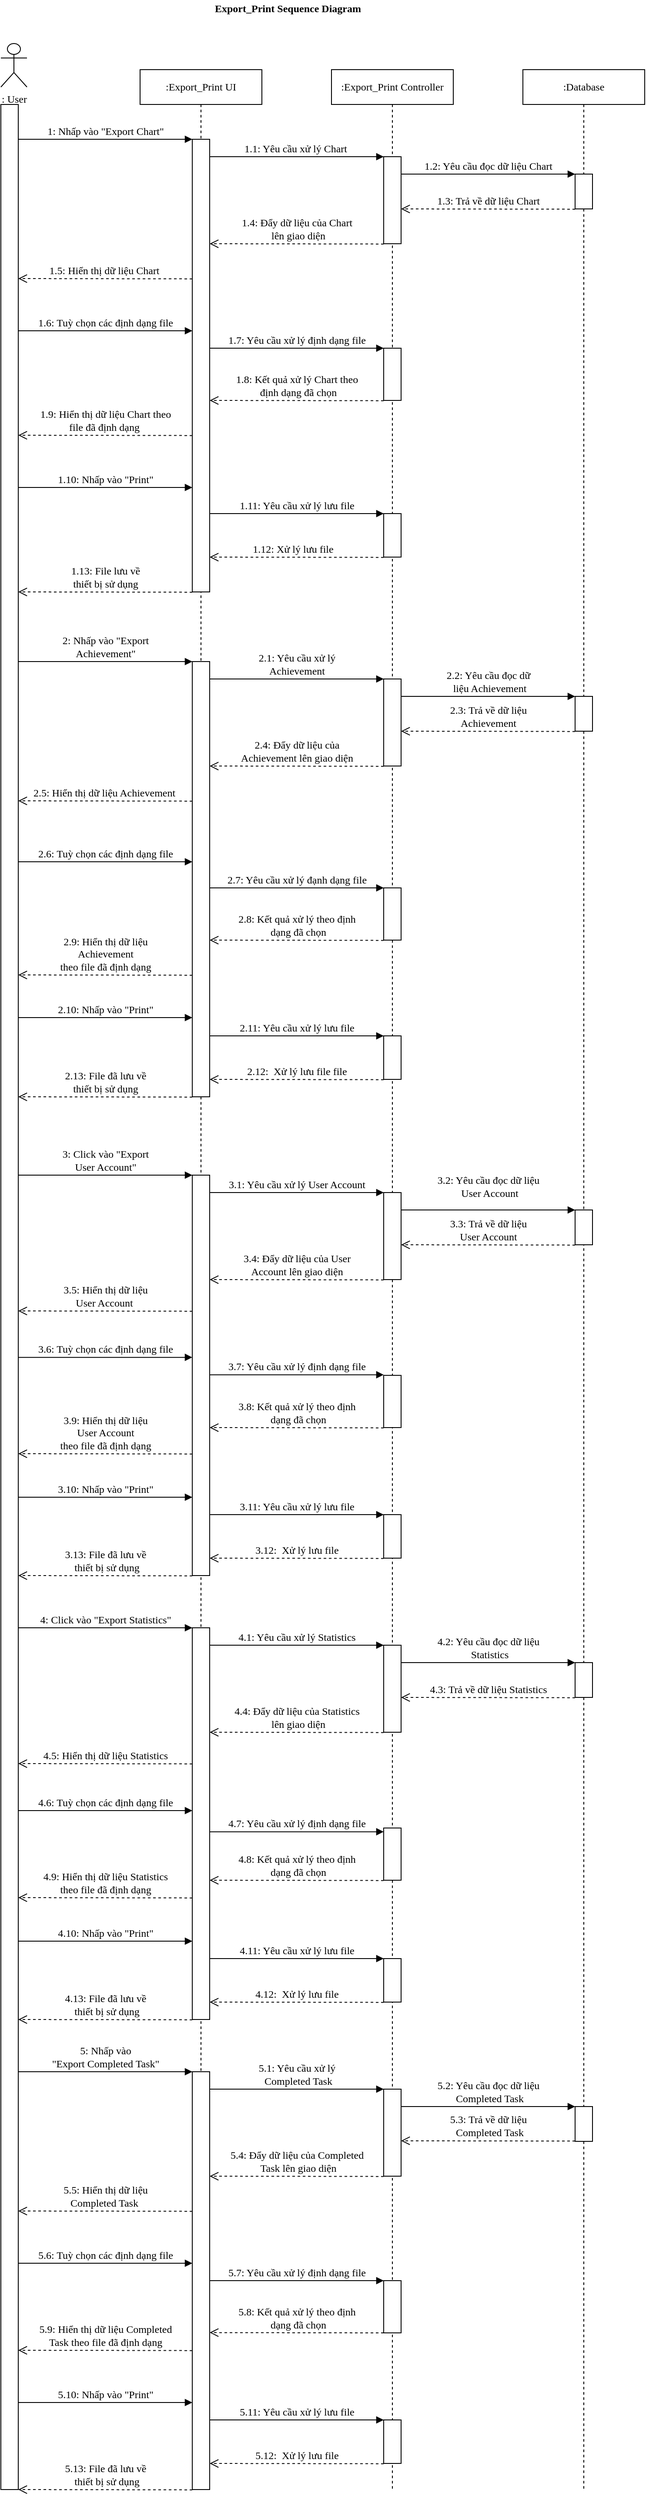 <mxfile version="13.10.0" type="google"><diagram id="uGGQkLUvB1aczcs-LY8W" name="Page-1"><mxGraphModel dx="738" dy="508" grid="1" gridSize="10" guides="1" tooltips="1" connect="1" arrows="1" fold="1" page="1" pageScale="1" pageWidth="827" pageHeight="1169" math="0" shadow="0"><root><mxCell id="0"/><mxCell id="1" parent="0"/><mxCell id="Gk3fSNOvzbXeXXvfIKhm-4" value=":Export_Print Controller" style="shape=umlLifeline;perimeter=lifelinePerimeter;whiteSpace=wrap;html=1;container=1;collapsible=0;recursiveResize=0;outlineConnect=0;fontFamily=Verdana;fontSize=12;" parent="1" vertex="1"><mxGeometry x="520" y="80" width="140" height="2780" as="geometry"/></mxCell><mxCell id="Gk3fSNOvzbXeXXvfIKhm-144" value="" style="html=1;points=[];perimeter=orthogonalPerimeter;fontFamily=Verdana;fontSize=12;" parent="Gk3fSNOvzbXeXXvfIKhm-4" vertex="1"><mxGeometry x="60" y="320" width="20" height="60" as="geometry"/></mxCell><mxCell id="Gk3fSNOvzbXeXXvfIKhm-149" value="" style="html=1;points=[];perimeter=orthogonalPerimeter;fontFamily=Verdana;fontSize=12;" parent="Gk3fSNOvzbXeXXvfIKhm-4" vertex="1"><mxGeometry x="60" y="510" width="20" height="50" as="geometry"/></mxCell><mxCell id="Gk3fSNOvzbXeXXvfIKhm-164" value="" style="html=1;points=[];perimeter=orthogonalPerimeter;fontFamily=Verdana;fontSize=12;" parent="Gk3fSNOvzbXeXXvfIKhm-4" vertex="1"><mxGeometry x="60" y="1110" width="20" height="50" as="geometry"/></mxCell><mxCell id="Gk3fSNOvzbXeXXvfIKhm-165" value="" style="html=1;points=[];perimeter=orthogonalPerimeter;fontFamily=Verdana;fontSize=12;" parent="Gk3fSNOvzbXeXXvfIKhm-4" vertex="1"><mxGeometry x="60" y="940" width="20" height="60" as="geometry"/></mxCell><mxCell id="Gk3fSNOvzbXeXXvfIKhm-167" value="" style="html=1;points=[];perimeter=orthogonalPerimeter;fontFamily=Verdana;fontSize=12;" parent="Gk3fSNOvzbXeXXvfIKhm-4" vertex="1"><mxGeometry x="60" y="1500" width="20" height="60" as="geometry"/></mxCell><mxCell id="Gk3fSNOvzbXeXXvfIKhm-175" value="" style="html=1;points=[];perimeter=orthogonalPerimeter;fontFamily=Verdana;fontSize=12;" parent="Gk3fSNOvzbXeXXvfIKhm-4" vertex="1"><mxGeometry x="60" y="1660" width="20" height="50" as="geometry"/></mxCell><mxCell id="Gk3fSNOvzbXeXXvfIKhm-181" value="" style="html=1;points=[];perimeter=orthogonalPerimeter;fontFamily=Verdana;fontSize=12;" parent="Gk3fSNOvzbXeXXvfIKhm-4" vertex="1"><mxGeometry x="60" y="2020" width="20" height="60" as="geometry"/></mxCell><mxCell id="Gk3fSNOvzbXeXXvfIKhm-186" value="" style="html=1;points=[];perimeter=orthogonalPerimeter;fontFamily=Verdana;fontSize=12;" parent="Gk3fSNOvzbXeXXvfIKhm-4" vertex="1"><mxGeometry x="60" y="2170" width="20" height="50" as="geometry"/></mxCell><mxCell id="Gk3fSNOvzbXeXXvfIKhm-193" value="" style="html=1;points=[];perimeter=orthogonalPerimeter;fontFamily=Verdana;fontSize=12;" parent="Gk3fSNOvzbXeXXvfIKhm-4" vertex="1"><mxGeometry x="60" y="2540" width="20" height="60" as="geometry"/></mxCell><mxCell id="Gk3fSNOvzbXeXXvfIKhm-198" value="" style="html=1;points=[];perimeter=orthogonalPerimeter;fontFamily=Verdana;fontSize=12;" parent="Gk3fSNOvzbXeXXvfIKhm-4" vertex="1"><mxGeometry x="60" y="2700" width="20" height="50" as="geometry"/></mxCell><mxCell id="Gk3fSNOvzbXeXXvfIKhm-15" value="" style="html=1;points=[];perimeter=orthogonalPerimeter;fontFamily=Verdana;fontSize=12;" parent="Gk3fSNOvzbXeXXvfIKhm-4" vertex="1"><mxGeometry x="60" y="100" width="20" height="100" as="geometry"/></mxCell><mxCell id="Gk3fSNOvzbXeXXvfIKhm-28" value="" style="html=1;points=[];perimeter=orthogonalPerimeter;fontFamily=Verdana;fontSize=12;" parent="Gk3fSNOvzbXeXXvfIKhm-4" vertex="1"><mxGeometry x="60" y="700" width="20" height="100" as="geometry"/></mxCell><mxCell id="Gk3fSNOvzbXeXXvfIKhm-106" value="" style="html=1;points=[];perimeter=orthogonalPerimeter;fontFamily=Verdana;fontSize=12;" parent="Gk3fSNOvzbXeXXvfIKhm-4" vertex="1"><mxGeometry x="60" y="1290" width="20" height="100" as="geometry"/></mxCell><mxCell id="Gk3fSNOvzbXeXXvfIKhm-116" value="" style="html=1;points=[];perimeter=orthogonalPerimeter;fontFamily=Verdana;fontSize=12;" parent="Gk3fSNOvzbXeXXvfIKhm-4" vertex="1"><mxGeometry x="60" y="1810" width="20" height="100" as="geometry"/></mxCell><mxCell id="Gk3fSNOvzbXeXXvfIKhm-126" value="" style="html=1;points=[];perimeter=orthogonalPerimeter;fontFamily=Verdana;fontSize=12;" parent="Gk3fSNOvzbXeXXvfIKhm-4" vertex="1"><mxGeometry x="60" y="2320" width="20" height="100" as="geometry"/></mxCell><mxCell id="Gk3fSNOvzbXeXXvfIKhm-5" value="" style="html=1;points=[];perimeter=orthogonalPerimeter;fontFamily=Verdana;fontSize=12;" parent="1" vertex="1"><mxGeometry x="140" y="120" width="20" height="2740" as="geometry"/></mxCell><mxCell id="Gk3fSNOvzbXeXXvfIKhm-6" value=": User" style="shape=umlActor;verticalLabelPosition=bottom;verticalAlign=top;html=1;fontFamily=Verdana;fontSize=12;" parent="1" vertex="1"><mxGeometry x="140" y="50" width="30" height="50" as="geometry"/></mxCell><mxCell id="Gk3fSNOvzbXeXXvfIKhm-7" value=":Export_Print UI" style="shape=umlLifeline;perimeter=lifelinePerimeter;whiteSpace=wrap;html=1;container=1;collapsible=0;recursiveResize=0;outlineConnect=0;fontFamily=Verdana;fontSize=12;" parent="1" vertex="1"><mxGeometry x="300" y="80" width="140" height="2780" as="geometry"/></mxCell><mxCell id="Gk3fSNOvzbXeXXvfIKhm-166" value="" style="group;fontFamily=Verdana;fontSize=12;" parent="Gk3fSNOvzbXeXXvfIKhm-7" vertex="1" connectable="0"><mxGeometry x="-150" y="2300" width="720" height="160" as="geometry"/></mxCell><mxCell id="Gk3fSNOvzbXeXXvfIKhm-119" value="5: Nhấp vào &lt;br style=&quot;font-size: 12px;&quot;&gt;&quot;Export Completed Task&quot;" style="html=1;verticalAlign=bottom;endArrow=block;fontFamily=Verdana;fontSize=12;" parent="Gk3fSNOvzbXeXXvfIKhm-166" edge="1"><mxGeometry x="10" width="80" as="geometry"><mxPoint x="10" as="sourcePoint"/><mxPoint x="210" as="targetPoint"/></mxGeometry></mxCell><mxCell id="Gk3fSNOvzbXeXXvfIKhm-120" value="5.1: Yêu cầu xử lý&lt;br style=&quot;font-size: 12px;&quot;&gt;&amp;nbsp;Completed Task" style="html=1;verticalAlign=bottom;endArrow=block;fontFamily=Verdana;fontSize=12;" parent="Gk3fSNOvzbXeXXvfIKhm-166" edge="1"><mxGeometry x="-10" width="80" as="geometry"><mxPoint x="230" y="20" as="sourcePoint"/><mxPoint x="430" y="20" as="targetPoint"/></mxGeometry></mxCell><mxCell id="Gk3fSNOvzbXeXXvfIKhm-121" value="5.2: Yêu cầu&amp;nbsp;đọc dữ liệu&lt;br style=&quot;font-size: 12px;&quot;&gt;&amp;nbsp;Completed Task" style="html=1;verticalAlign=bottom;endArrow=block;fontFamily=Verdana;fontSize=12;" parent="Gk3fSNOvzbXeXXvfIKhm-166" edge="1"><mxGeometry x="-30" width="80" as="geometry"><mxPoint x="450" y="40" as="sourcePoint"/><mxPoint x="650" y="40" as="targetPoint"/></mxGeometry></mxCell><mxCell id="Gk3fSNOvzbXeXXvfIKhm-122" value="5.3: Trả về dữ liệu&lt;br style=&quot;font-size: 12px;&quot;&gt;&amp;nbsp;Completed Task" style="html=1;verticalAlign=bottom;endArrow=open;dashed=1;endSize=8;fontFamily=Verdana;fontSize=12;" parent="Gk3fSNOvzbXeXXvfIKhm-166" edge="1"><mxGeometry x="-30" y="0.66" as="geometry"><mxPoint x="650" y="79.66" as="sourcePoint"/><mxPoint x="450" y="79.33" as="targetPoint"/><Array as="points"/></mxGeometry></mxCell><mxCell id="Gk3fSNOvzbXeXXvfIKhm-123" value="5.4: Đẩy dữ liệu của Completed&lt;br style=&quot;font-size: 12px;&quot;&gt;&amp;nbsp;Task lên giao diện" style="html=1;verticalAlign=bottom;endArrow=open;dashed=1;endSize=8;fontFamily=Verdana;fontSize=12;" parent="Gk3fSNOvzbXeXXvfIKhm-166" edge="1"><mxGeometry x="-10" as="geometry"><mxPoint x="430" y="120.33" as="sourcePoint"/><mxPoint x="230" y="120" as="targetPoint"/><Array as="points"/></mxGeometry></mxCell><mxCell id="Gk3fSNOvzbXeXXvfIKhm-124" value="5.5: Hiển thị dữ liệu &lt;br style=&quot;font-size: 12px;&quot;&gt;Completed Task&amp;nbsp;" style="html=1;verticalAlign=bottom;endArrow=open;dashed=1;endSize=8;fontFamily=Verdana;fontSize=12;" parent="Gk3fSNOvzbXeXXvfIKhm-166" edge="1"><mxGeometry x="10" y="7.283e-14" as="geometry"><mxPoint x="210" y="160.33" as="sourcePoint"/><mxPoint x="10" y="160.0" as="targetPoint"/><Array as="points"/></mxGeometry></mxCell><mxCell id="Gk3fSNOvzbXeXXvfIKhm-125" value="" style="html=1;points=[];perimeter=orthogonalPerimeter;fontFamily=Verdana;fontSize=12;" parent="Gk3fSNOvzbXeXXvfIKhm-7" vertex="1"><mxGeometry x="60" y="2300" width="20" height="480" as="geometry"/></mxCell><mxCell id="Gk3fSNOvzbXeXXvfIKhm-14" value="" style="html=1;points=[];perimeter=orthogonalPerimeter;fontFamily=Verdana;fontSize=12;" parent="Gk3fSNOvzbXeXXvfIKhm-7" vertex="1"><mxGeometry x="60" y="80" width="20" height="520" as="geometry"/></mxCell><mxCell id="Gk3fSNOvzbXeXXvfIKhm-27" value="" style="html=1;points=[];perimeter=orthogonalPerimeter;fontFamily=Verdana;fontSize=12;" parent="Gk3fSNOvzbXeXXvfIKhm-7" vertex="1"><mxGeometry x="60" y="680" width="20" height="500" as="geometry"/></mxCell><mxCell id="Gk3fSNOvzbXeXXvfIKhm-8" value=":Database" style="shape=umlLifeline;perimeter=lifelinePerimeter;whiteSpace=wrap;html=1;container=1;collapsible=0;recursiveResize=0;outlineConnect=0;fontFamily=Verdana;fontSize=12;" parent="1" vertex="1"><mxGeometry x="740" y="80" width="140" height="2780" as="geometry"/></mxCell><mxCell id="Gk3fSNOvzbXeXXvfIKhm-127" value="" style="html=1;points=[];perimeter=orthogonalPerimeter;fontFamily=Verdana;fontSize=12;" parent="Gk3fSNOvzbXeXXvfIKhm-8" vertex="1"><mxGeometry x="60" y="2340" width="20" height="40" as="geometry"/></mxCell><mxCell id="Gk3fSNOvzbXeXXvfIKhm-18" value="" style="html=1;points=[];perimeter=orthogonalPerimeter;fontFamily=Verdana;fontSize=12;" parent="Gk3fSNOvzbXeXXvfIKhm-8" vertex="1"><mxGeometry x="60" y="120" width="20" height="40" as="geometry"/></mxCell><mxCell id="Gk3fSNOvzbXeXXvfIKhm-31" value="" style="html=1;points=[];perimeter=orthogonalPerimeter;fontFamily=Verdana;fontSize=12;" parent="Gk3fSNOvzbXeXXvfIKhm-8" vertex="1"><mxGeometry x="60" y="720" width="20" height="40" as="geometry"/></mxCell><mxCell id="Gk3fSNOvzbXeXXvfIKhm-107" value="" style="html=1;points=[];perimeter=orthogonalPerimeter;fontFamily=Verdana;fontSize=12;" parent="Gk3fSNOvzbXeXXvfIKhm-8" vertex="1"><mxGeometry x="60" y="1310" width="20" height="40" as="geometry"/></mxCell><mxCell id="Gk3fSNOvzbXeXXvfIKhm-117" value="" style="html=1;points=[];perimeter=orthogonalPerimeter;fontFamily=Verdana;fontSize=12;" parent="Gk3fSNOvzbXeXXvfIKhm-8" vertex="1"><mxGeometry x="60" y="1830" width="20" height="40" as="geometry"/></mxCell><mxCell id="Gk3fSNOvzbXeXXvfIKhm-140" value="" style="group;fontFamily=Verdana;fontSize=12;" parent="1" vertex="1" connectable="0"><mxGeometry x="160" y="1870" width="720" height="470" as="geometry"/></mxCell><mxCell id="Gk3fSNOvzbXeXXvfIKhm-109" value="4: Click vào &quot;Export Statistics&quot;" style="html=1;verticalAlign=bottom;endArrow=block;fontFamily=Verdana;fontSize=12;" parent="Gk3fSNOvzbXeXXvfIKhm-140" edge="1"><mxGeometry width="80" as="geometry"><mxPoint as="sourcePoint"/><mxPoint x="200" as="targetPoint"/></mxGeometry></mxCell><mxCell id="Gk3fSNOvzbXeXXvfIKhm-110" value="4.1: Yêu cầu xử lý Statistics" style="html=1;verticalAlign=bottom;endArrow=block;fontFamily=Verdana;fontSize=12;" parent="Gk3fSNOvzbXeXXvfIKhm-140" edge="1"><mxGeometry x="-20" width="80" as="geometry"><mxPoint x="220" y="20" as="sourcePoint"/><mxPoint x="420" y="20" as="targetPoint"/></mxGeometry></mxCell><mxCell id="Gk3fSNOvzbXeXXvfIKhm-111" value="4.2: Yêu cầu&amp;nbsp;đọc dữ liệu&lt;br&gt;&amp;nbsp;Statistics" style="html=1;verticalAlign=bottom;endArrow=block;fontFamily=Verdana;fontSize=12;" parent="Gk3fSNOvzbXeXXvfIKhm-140" edge="1"><mxGeometry x="-40" width="80" as="geometry"><mxPoint x="440" y="40" as="sourcePoint"/><mxPoint x="640" y="40" as="targetPoint"/></mxGeometry></mxCell><mxCell id="Gk3fSNOvzbXeXXvfIKhm-112" value="4.3: Trả về dữ liệu Statistics" style="html=1;verticalAlign=bottom;endArrow=open;dashed=1;endSize=8;fontFamily=Verdana;fontSize=12;" parent="Gk3fSNOvzbXeXXvfIKhm-140" edge="1"><mxGeometry x="-40" y="1.33" as="geometry"><mxPoint x="640" y="80.33" as="sourcePoint"/><mxPoint x="440" y="80.0" as="targetPoint"/><Array as="points"/></mxGeometry></mxCell><mxCell id="Gk3fSNOvzbXeXXvfIKhm-113" value="4.4: Đẩy dữ liệu của Statistics&lt;br style=&quot;font-size: 12px;&quot;&gt;&amp;nbsp;lên giao diện" style="html=1;verticalAlign=bottom;endArrow=open;dashed=1;endSize=8;fontFamily=Verdana;fontSize=12;" parent="Gk3fSNOvzbXeXXvfIKhm-140" edge="1"><mxGeometry x="-20" as="geometry"><mxPoint x="420" y="120.33" as="sourcePoint"/><mxPoint x="220" y="120" as="targetPoint"/><Array as="points"/></mxGeometry></mxCell><mxCell id="Gk3fSNOvzbXeXXvfIKhm-114" value="4.5: Hiển thị dữ liệu Statistics" style="html=1;verticalAlign=bottom;endArrow=open;dashed=1;endSize=8;fontFamily=Verdana;fontSize=12;" parent="Gk3fSNOvzbXeXXvfIKhm-140" edge="1"><mxGeometry y="-4" as="geometry"><mxPoint x="200" y="156.33" as="sourcePoint"/><mxPoint y="156" as="targetPoint"/><Array as="points"/></mxGeometry></mxCell><mxCell id="Gk3fSNOvzbXeXXvfIKhm-115" value="" style="html=1;points=[];perimeter=orthogonalPerimeter;fontFamily=Verdana;fontSize=12;" parent="Gk3fSNOvzbXeXXvfIKhm-140" vertex="1"><mxGeometry x="200" width="20" height="450" as="geometry"/></mxCell><mxCell id="Gk3fSNOvzbXeXXvfIKhm-180" value="4.7: Yêu cầu xử lý&amp;nbsp;định dạng file" style="html=1;verticalAlign=bottom;endArrow=block;fontFamily=Verdana;fontSize=12;" parent="Gk3fSNOvzbXeXXvfIKhm-140" edge="1"><mxGeometry x="-180" y="-1135.67" width="80" as="geometry"><mxPoint x="220" y="234.33" as="sourcePoint"/><mxPoint x="420" y="234.33" as="targetPoint"/></mxGeometry></mxCell><mxCell id="Gk3fSNOvzbXeXXvfIKhm-182" value="4.8: Kết quả xử lý theo&amp;nbsp;định&lt;br style=&quot;font-size: 12px;&quot;&gt;&amp;nbsp;dạng&amp;nbsp;đã chọn" style="html=1;verticalAlign=bottom;endArrow=open;dashed=1;endSize=8;fontFamily=Verdana;fontSize=12;" parent="Gk3fSNOvzbXeXXvfIKhm-140" edge="1"><mxGeometry x="-180" y="-1180" as="geometry"><mxPoint x="420" y="290.33" as="sourcePoint"/><mxPoint x="220" y="290" as="targetPoint"/><Array as="points"/></mxGeometry></mxCell><mxCell id="Gk3fSNOvzbXeXXvfIKhm-183" value="4.9: Hiển thị dữ liệu Statistics&lt;br style=&quot;font-size: 12px;&quot;&gt;&amp;nbsp;theo file&amp;nbsp;đã&amp;nbsp;định dạng&amp;nbsp;" style="html=1;verticalAlign=bottom;endArrow=open;dashed=1;endSize=8;fontFamily=Verdana;fontSize=12;" parent="Gk3fSNOvzbXeXXvfIKhm-140" edge="1"><mxGeometry x="-160" y="-1200" as="geometry"><mxPoint x="200" y="310.33" as="sourcePoint"/><mxPoint y="310" as="targetPoint"/><Array as="points"/></mxGeometry></mxCell><mxCell id="Gk3fSNOvzbXeXXvfIKhm-184" value="4.10: Nhấp vào &quot;Print&quot;" style="html=1;verticalAlign=bottom;endArrow=block;fontFamily=Verdana;fontSize=12;" parent="Gk3fSNOvzbXeXXvfIKhm-140" edge="1"><mxGeometry x="-160" y="-990" width="80" as="geometry"><mxPoint y="360" as="sourcePoint"/><mxPoint x="200" y="360" as="targetPoint"/></mxGeometry></mxCell><mxCell id="Gk3fSNOvzbXeXXvfIKhm-185" value="4.11: Yêu cầu xử lý lưu file" style="html=1;verticalAlign=bottom;endArrow=block;fontFamily=Verdana;fontSize=12;" parent="Gk3fSNOvzbXeXXvfIKhm-140" edge="1"><mxGeometry x="-340" y="-1750" width="80" as="geometry"><mxPoint x="220" y="380" as="sourcePoint"/><mxPoint x="420" y="380" as="targetPoint"/></mxGeometry></mxCell><mxCell id="Gk3fSNOvzbXeXXvfIKhm-187" value="4.12:&amp;nbsp; Xử lý lưu file" style="html=1;verticalAlign=bottom;endArrow=open;dashed=1;endSize=8;fontFamily=Verdana;fontSize=12;" parent="Gk3fSNOvzbXeXXvfIKhm-140" edge="1"><mxGeometry x="-340" y="-1800.0" as="geometry"><mxPoint x="420" y="430.33" as="sourcePoint"/><mxPoint x="220" y="430" as="targetPoint"/><Array as="points"/></mxGeometry></mxCell><mxCell id="Gk3fSNOvzbXeXXvfIKhm-188" value="4.13: File&amp;nbsp;đã lưu về&lt;br style=&quot;font-size: 12px;&quot;&gt;&amp;nbsp;thiết bị sử dụng" style="html=1;verticalAlign=bottom;endArrow=open;dashed=1;endSize=8;fontFamily=Verdana;fontSize=12;" parent="Gk3fSNOvzbXeXXvfIKhm-140" edge="1"><mxGeometry x="-160" y="-1060" as="geometry"><mxPoint x="200" y="450.33" as="sourcePoint"/><mxPoint y="450" as="targetPoint"/><Array as="points"/></mxGeometry></mxCell><mxCell id="Gk3fSNOvzbXeXXvfIKhm-141" value="" style="group;fontFamily=Verdana;fontSize=12;" parent="1" vertex="1" connectable="0"><mxGeometry x="160" y="1350" width="720" height="530" as="geometry"/></mxCell><mxCell id="Gk3fSNOvzbXeXXvfIKhm-99" value="3: Click vào &quot;Export &lt;br&gt;User Account&quot;" style="html=1;verticalAlign=bottom;endArrow=block;fontFamily=Verdana;fontSize=12;" parent="Gk3fSNOvzbXeXXvfIKhm-141" edge="1"><mxGeometry width="80" as="geometry"><mxPoint as="sourcePoint"/><mxPoint x="200" as="targetPoint"/></mxGeometry></mxCell><mxCell id="Gk3fSNOvzbXeXXvfIKhm-100" value="3.1: Yêu cầu xử lý User Account" style="html=1;verticalAlign=bottom;endArrow=block;fontFamily=Verdana;fontSize=12;" parent="Gk3fSNOvzbXeXXvfIKhm-141" edge="1"><mxGeometry x="-20" width="80" as="geometry"><mxPoint x="220" y="20" as="sourcePoint"/><mxPoint x="420" y="20" as="targetPoint"/></mxGeometry></mxCell><mxCell id="Gk3fSNOvzbXeXXvfIKhm-101" value="3.2: Yêu cầu&amp;nbsp;đọc dữ liệu&lt;br style=&quot;font-size: 12px;&quot;&gt;&amp;nbsp;User Account" style="html=1;verticalAlign=bottom;endArrow=block;fontFamily=Verdana;fontSize=12;" parent="Gk3fSNOvzbXeXXvfIKhm-141" edge="1"><mxGeometry width="80" as="geometry"><mxPoint x="440" y="40" as="sourcePoint"/><mxPoint x="640" y="40" as="targetPoint"/><mxPoint y="-10" as="offset"/></mxGeometry></mxCell><mxCell id="Gk3fSNOvzbXeXXvfIKhm-102" value="3.3: Trả về dữ liệu &lt;br&gt;User Account" style="html=1;verticalAlign=bottom;endArrow=open;dashed=1;endSize=8;fontFamily=Verdana;fontSize=12;" parent="Gk3fSNOvzbXeXXvfIKhm-141" edge="1"><mxGeometry x="-40" y="1.33" as="geometry"><mxPoint x="640" y="80.33" as="sourcePoint"/><mxPoint x="440" y="80.0" as="targetPoint"/><Array as="points"/></mxGeometry></mxCell><mxCell id="Gk3fSNOvzbXeXXvfIKhm-103" value="3.4: Đẩy dữ liệu của User &lt;br&gt;Account lên giao diện" style="html=1;verticalAlign=bottom;endArrow=open;dashed=1;endSize=8;fontFamily=Verdana;fontSize=12;" parent="Gk3fSNOvzbXeXXvfIKhm-141" edge="1"><mxGeometry x="-20" as="geometry"><mxPoint x="420" y="120.33" as="sourcePoint"/><mxPoint x="220" y="120" as="targetPoint"/><Array as="points"/></mxGeometry></mxCell><mxCell id="Gk3fSNOvzbXeXXvfIKhm-104" value="3.5: Hiển thị dữ liệu &lt;br&gt;User Account&amp;nbsp;" style="html=1;verticalAlign=bottom;endArrow=open;dashed=1;endSize=8;fontFamily=Verdana;fontSize=12;" parent="Gk3fSNOvzbXeXXvfIKhm-141" edge="1"><mxGeometry y="-4" as="geometry"><mxPoint x="200" y="156.33" as="sourcePoint"/><mxPoint y="156" as="targetPoint"/><Array as="points"/></mxGeometry></mxCell><mxCell id="Gk3fSNOvzbXeXXvfIKhm-105" value="" style="html=1;points=[];perimeter=orthogonalPerimeter;fontFamily=Verdana;fontSize=12;" parent="Gk3fSNOvzbXeXXvfIKhm-141" vertex="1"><mxGeometry x="200" width="20" height="460" as="geometry"/></mxCell><mxCell id="Gk3fSNOvzbXeXXvfIKhm-169" value="3.9: Hiển thị dữ liệu &lt;br&gt;User Account&lt;br style=&quot;font-size: 12px&quot;&gt;&amp;nbsp;theo file&amp;nbsp;đã&amp;nbsp;định dạng&amp;nbsp;" style="html=1;verticalAlign=bottom;endArrow=open;dashed=1;endSize=8;fontFamily=Verdana;fontSize=12;" parent="Gk3fSNOvzbXeXXvfIKhm-141" edge="1"><mxGeometry y="160" as="geometry"><mxPoint x="200" y="320.33" as="sourcePoint"/><mxPoint y="320" as="targetPoint"/><Array as="points"/></mxGeometry></mxCell><mxCell id="Gk3fSNOvzbXeXXvfIKhm-170" value="3.7: Yêu cầu xử lý&amp;nbsp;định dạng file" style="html=1;verticalAlign=bottom;endArrow=block;fontFamily=Verdana;fontSize=12;" parent="Gk3fSNOvzbXeXXvfIKhm-141" edge="1"><mxGeometry x="-20" y="209.33" width="80" as="geometry"><mxPoint x="220" y="229.33" as="sourcePoint"/><mxPoint x="420" y="229.33" as="targetPoint"/></mxGeometry></mxCell><mxCell id="Gk3fSNOvzbXeXXvfIKhm-171" value="3.8: Kết quả xử lý theo&amp;nbsp;định&lt;br style=&quot;font-size: 12px;&quot;&gt;&amp;nbsp;dạng&amp;nbsp;đã chọn" style="html=1;verticalAlign=bottom;endArrow=open;dashed=1;endSize=8;fontFamily=Verdana;fontSize=12;" parent="Gk3fSNOvzbXeXXvfIKhm-141" edge="1"><mxGeometry x="-20" y="170" as="geometry"><mxPoint x="420" y="290.33" as="sourcePoint"/><mxPoint x="220" y="290" as="targetPoint"/><Array as="points"/></mxGeometry></mxCell><mxCell id="Gk3fSNOvzbXeXXvfIKhm-173" value="3.10: Nhấp vào &quot;Print&quot;" style="html=1;verticalAlign=bottom;endArrow=block;fontFamily=Verdana;fontSize=12;" parent="Gk3fSNOvzbXeXXvfIKhm-141" edge="1"><mxGeometry y="370" width="80" as="geometry"><mxPoint y="370" as="sourcePoint"/><mxPoint x="200" y="370" as="targetPoint"/></mxGeometry></mxCell><mxCell id="Gk3fSNOvzbXeXXvfIKhm-174" value="3.13: File&amp;nbsp;đã lưu về&lt;br style=&quot;font-size: 12px;&quot;&gt;&amp;nbsp;thiết bị sử dụng" style="html=1;verticalAlign=bottom;endArrow=open;dashed=1;endSize=8;fontFamily=Verdana;fontSize=12;" parent="Gk3fSNOvzbXeXXvfIKhm-141" edge="1"><mxGeometry y="300" as="geometry"><mxPoint x="200" y="460.33" as="sourcePoint"/><mxPoint y="460" as="targetPoint"/><Array as="points"/></mxGeometry></mxCell><mxCell id="Gk3fSNOvzbXeXXvfIKhm-176" value="3.11: Yêu cầu xử lý lưu file" style="html=1;verticalAlign=bottom;endArrow=block;fontFamily=Verdana;fontSize=12;" parent="Gk3fSNOvzbXeXXvfIKhm-141" edge="1"><mxGeometry x="-180" y="-390" width="80" as="geometry"><mxPoint x="220" y="390" as="sourcePoint"/><mxPoint x="420" y="390" as="targetPoint"/></mxGeometry></mxCell><mxCell id="Gk3fSNOvzbXeXXvfIKhm-177" value="3.12:&amp;nbsp; Xử lý lưu file" style="html=1;verticalAlign=bottom;endArrow=open;dashed=1;endSize=8;fontFamily=Verdana;fontSize=12;" parent="Gk3fSNOvzbXeXXvfIKhm-141" edge="1"><mxGeometry x="-180" y="-440.0" as="geometry"><mxPoint x="420" y="440.33" as="sourcePoint"/><mxPoint x="220" y="440" as="targetPoint"/><Array as="points"/></mxGeometry></mxCell><mxCell id="Gk3fSNOvzbXeXXvfIKhm-142" value="" style="group;fontFamily=Verdana;fontSize=12;" parent="1" vertex="1" connectable="0"><mxGeometry x="160" y="760" width="720" height="500" as="geometry"/></mxCell><mxCell id="Gk3fSNOvzbXeXXvfIKhm-29" value="2: Nhấp vào &quot;Export &lt;br&gt;Achievement&quot;" style="html=1;verticalAlign=bottom;endArrow=block;fontFamily=Verdana;fontSize=12;" parent="Gk3fSNOvzbXeXXvfIKhm-142" edge="1"><mxGeometry width="80" relative="1" as="geometry"><mxPoint as="sourcePoint"/><mxPoint x="200" as="targetPoint"/></mxGeometry></mxCell><mxCell id="Gk3fSNOvzbXeXXvfIKhm-30" value="2.1: Yêu cầu xử lý &lt;br&gt;Achievement" style="html=1;verticalAlign=bottom;endArrow=block;fontFamily=Verdana;fontSize=12;" parent="Gk3fSNOvzbXeXXvfIKhm-142" edge="1"><mxGeometry width="80" relative="1" as="geometry"><mxPoint x="220" y="20" as="sourcePoint"/><mxPoint x="420" y="20" as="targetPoint"/></mxGeometry></mxCell><mxCell id="Gk3fSNOvzbXeXXvfIKhm-32" value="2.2: Yêu cầu&amp;nbsp;đọc dữ&lt;br style=&quot;font-size: 12px;&quot;&gt;&amp;nbsp;liệu Achievement" style="html=1;verticalAlign=bottom;endArrow=block;fontFamily=Verdana;fontSize=12;" parent="Gk3fSNOvzbXeXXvfIKhm-142" edge="1"><mxGeometry width="80" relative="1" as="geometry"><mxPoint x="440" y="40" as="sourcePoint"/><mxPoint x="640" y="40" as="targetPoint"/></mxGeometry></mxCell><mxCell id="Gk3fSNOvzbXeXXvfIKhm-33" value="2.3: Trả về dữ liệu &lt;br&gt;Achievement" style="html=1;verticalAlign=bottom;endArrow=open;dashed=1;endSize=8;fontFamily=Verdana;fontSize=12;" parent="Gk3fSNOvzbXeXXvfIKhm-142" edge="1"><mxGeometry relative="1" as="geometry"><mxPoint x="640" y="80.33" as="sourcePoint"/><mxPoint x="440" y="80.0" as="targetPoint"/><Array as="points"/></mxGeometry></mxCell><mxCell id="Gk3fSNOvzbXeXXvfIKhm-34" value="2.4: Đẩy dữ liệu của &lt;br&gt;Achievement lên giao diện" style="html=1;verticalAlign=bottom;endArrow=open;dashed=1;endSize=8;fontFamily=Verdana;fontSize=12;" parent="Gk3fSNOvzbXeXXvfIKhm-142" edge="1"><mxGeometry relative="1" as="geometry"><mxPoint x="420" y="120.33" as="sourcePoint"/><mxPoint x="220" y="120.0" as="targetPoint"/><Array as="points"/></mxGeometry></mxCell><mxCell id="Gk3fSNOvzbXeXXvfIKhm-35" value="2.5: Hiển thị dữ liệu Achievement&amp;nbsp;" style="html=1;verticalAlign=bottom;endArrow=open;dashed=1;endSize=8;fontFamily=Verdana;fontSize=12;" parent="Gk3fSNOvzbXeXXvfIKhm-142" edge="1"><mxGeometry relative="1" as="geometry"><mxPoint x="200" y="160.33" as="sourcePoint"/><mxPoint y="160.0" as="targetPoint"/><Array as="points"/></mxGeometry></mxCell><mxCell id="Gk3fSNOvzbXeXXvfIKhm-161" value="2.11: Yêu cầu xử lý lưu file" style="html=1;verticalAlign=bottom;endArrow=block;fontFamily=Verdana;fontSize=12;" parent="Gk3fSNOvzbXeXXvfIKhm-142" edge="1"><mxGeometry x="-20" y="410" width="80" as="geometry"><mxPoint x="220" y="430" as="sourcePoint"/><mxPoint x="420" y="430" as="targetPoint"/></mxGeometry></mxCell><mxCell id="Gk3fSNOvzbXeXXvfIKhm-163" value="2.12:&amp;nbsp; Xử lý lưu file file" style="html=1;verticalAlign=bottom;endArrow=open;dashed=1;endSize=8;fontFamily=Verdana;fontSize=12;" parent="Gk3fSNOvzbXeXXvfIKhm-142" edge="1"><mxGeometry x="-20" y="360" as="geometry"><mxPoint x="420" y="480.33" as="sourcePoint"/><mxPoint x="220" y="480" as="targetPoint"/><Array as="points"/></mxGeometry></mxCell><mxCell id="Gk3fSNOvzbXeXXvfIKhm-154" value="2.7: Yêu cầu xử lý&amp;nbsp;đạnh dạng file" style="html=1;verticalAlign=bottom;endArrow=block;fontFamily=Verdana;fontSize=12;" parent="Gk3fSNOvzbXeXXvfIKhm-142" edge="1"><mxGeometry x="-20" y="240" width="80" as="geometry"><mxPoint x="220" y="260" as="sourcePoint"/><mxPoint x="420" y="260" as="targetPoint"/></mxGeometry></mxCell><mxCell id="Gk3fSNOvzbXeXXvfIKhm-157" value="2.8: Kết quả xử lý theo&amp;nbsp;định&lt;br style=&quot;font-size: 12px;&quot;&gt;&amp;nbsp;dạng&amp;nbsp;đã chọn" style="html=1;verticalAlign=bottom;endArrow=open;dashed=1;endSize=8;fontFamily=Verdana;fontSize=12;" parent="Gk3fSNOvzbXeXXvfIKhm-142" edge="1"><mxGeometry x="-20" y="200.0" as="geometry"><mxPoint x="420" y="320.33" as="sourcePoint"/><mxPoint x="220" y="320" as="targetPoint"/><Array as="points"/></mxGeometry></mxCell><mxCell id="Gk3fSNOvzbXeXXvfIKhm-11" value="1: Nhấp vào &quot;Export Chart&quot;" style="html=1;verticalAlign=bottom;endArrow=block;fontFamily=Verdana;fontSize=12;" parent="1" edge="1"><mxGeometry x="160" y="160" width="80" as="geometry"><mxPoint x="160" y="160" as="sourcePoint"/><mxPoint x="360" y="160" as="targetPoint"/></mxGeometry></mxCell><mxCell id="Gk3fSNOvzbXeXXvfIKhm-16" value="1.1: Yêu cầu xử lý Chart&amp;nbsp;" style="html=1;verticalAlign=bottom;endArrow=block;fontFamily=Verdana;fontSize=12;" parent="1" edge="1"><mxGeometry x="140" y="160" width="80" as="geometry"><mxPoint x="380" y="180" as="sourcePoint"/><mxPoint x="580" y="180" as="targetPoint"/></mxGeometry></mxCell><mxCell id="Gk3fSNOvzbXeXXvfIKhm-17" value="1.2: Yêu cầu&amp;nbsp;đọc dữ liệu Chart" style="html=1;verticalAlign=bottom;endArrow=block;fontFamily=Verdana;fontSize=12;" parent="1" edge="1"><mxGeometry x="120" y="160" width="80" as="geometry"><mxPoint x="600" y="200" as="sourcePoint"/><mxPoint x="800" y="200" as="targetPoint"/></mxGeometry></mxCell><mxCell id="Gk3fSNOvzbXeXXvfIKhm-21" value="1.3: Trả về dữ liệu Chart" style="html=1;verticalAlign=bottom;endArrow=open;dashed=1;endSize=8;fontFamily=Verdana;fontSize=12;" parent="1" edge="1"><mxGeometry x="120" y="161.33" as="geometry"><mxPoint x="800" y="240.33" as="sourcePoint"/><mxPoint x="600" y="240.0" as="targetPoint"/><Array as="points"/></mxGeometry></mxCell><mxCell id="Gk3fSNOvzbXeXXvfIKhm-25" value="1.4: Đẩy dữ liệu của Chart&lt;br style=&quot;font-size: 12px;&quot;&gt;&amp;nbsp;lên giao diện" style="html=1;verticalAlign=bottom;endArrow=open;dashed=1;endSize=8;fontFamily=Verdana;fontSize=12;" parent="1" edge="1"><mxGeometry x="140" y="160" as="geometry"><mxPoint x="580" y="280.33" as="sourcePoint"/><mxPoint x="380" y="280.0" as="targetPoint"/><Array as="points"/></mxGeometry></mxCell><mxCell id="Gk3fSNOvzbXeXXvfIKhm-26" value="1.5: Hiển thị dữ liệu Chart&amp;nbsp;" style="html=1;verticalAlign=bottom;endArrow=open;dashed=1;endSize=8;fontFamily=Verdana;fontSize=12;" parent="1" edge="1"><mxGeometry x="160" y="160" as="geometry"><mxPoint x="360" y="320.33" as="sourcePoint"/><mxPoint x="160" y="320.0" as="targetPoint"/><Array as="points"/></mxGeometry></mxCell><mxCell id="Gk3fSNOvzbXeXXvfIKhm-143" value="1.6: Tuỳ chọn các&amp;nbsp;định dạng file" style="html=1;verticalAlign=bottom;endArrow=block;fontFamily=Verdana;fontSize=12;" parent="1" edge="1"><mxGeometry x="160" y="380" width="80" as="geometry"><mxPoint x="160" y="380" as="sourcePoint"/><mxPoint x="360" y="380" as="targetPoint"/></mxGeometry></mxCell><mxCell id="Gk3fSNOvzbXeXXvfIKhm-145" value="1.7: Yêu cầu xử lý&amp;nbsp;định dạng file" style="html=1;verticalAlign=bottom;endArrow=block;fontFamily=Verdana;fontSize=12;" parent="1" edge="1"><mxGeometry x="140" y="380" width="80" as="geometry"><mxPoint x="380" y="400" as="sourcePoint"/><mxPoint x="580" y="400" as="targetPoint"/></mxGeometry></mxCell><mxCell id="Gk3fSNOvzbXeXXvfIKhm-146" value="1.8: Kết quả xử lý Chart theo&lt;br&gt;&amp;nbsp;định dạng&amp;nbsp;đã chọn" style="html=1;verticalAlign=bottom;endArrow=open;dashed=1;endSize=8;fontFamily=Verdana;fontSize=12;" parent="1" edge="1"><mxGeometry x="140" y="340.0" as="geometry"><mxPoint x="580" y="460.33" as="sourcePoint"/><mxPoint x="380" y="460.0" as="targetPoint"/><Array as="points"/></mxGeometry></mxCell><mxCell id="Gk3fSNOvzbXeXXvfIKhm-147" value="1.9: Hiển thị dữ liệu Chart theo &lt;br style=&quot;font-size: 12px;&quot;&gt;file&amp;nbsp;đã&amp;nbsp;định dạng&amp;nbsp;" style="html=1;verticalAlign=bottom;endArrow=open;dashed=1;endSize=8;fontFamily=Verdana;fontSize=12;" parent="1" edge="1"><mxGeometry x="160" y="340.0" as="geometry"><mxPoint x="360" y="500.33" as="sourcePoint"/><mxPoint x="160" y="500.0" as="targetPoint"/><Array as="points"/></mxGeometry></mxCell><mxCell id="Gk3fSNOvzbXeXXvfIKhm-148" value="1.10: Nhấp vào &quot;Print&quot;" style="html=1;verticalAlign=bottom;endArrow=block;fontFamily=Verdana;fontSize=12;" parent="1" edge="1"><mxGeometry x="160" y="560" width="80" as="geometry"><mxPoint x="160" y="560" as="sourcePoint"/><mxPoint x="360" y="560" as="targetPoint"/></mxGeometry></mxCell><mxCell id="Gk3fSNOvzbXeXXvfIKhm-150" value="1.11: Yêu cầu xử lý lưu file" style="html=1;verticalAlign=bottom;endArrow=block;fontFamily=Verdana;fontSize=12;" parent="1" edge="1"><mxGeometry x="140" y="570" width="80" as="geometry"><mxPoint x="380" y="590" as="sourcePoint"/><mxPoint x="580" y="590" as="targetPoint"/></mxGeometry></mxCell><mxCell id="Gk3fSNOvzbXeXXvfIKhm-151" value="1.12: Xử lý lưu file&amp;nbsp; &amp;nbsp;" style="html=1;verticalAlign=bottom;endArrow=open;dashed=1;endSize=8;fontFamily=Verdana;fontSize=12;" parent="1" edge="1"><mxGeometry x="140" y="520.0" as="geometry"><mxPoint x="580" y="640.33" as="sourcePoint"/><mxPoint x="380" y="640.0" as="targetPoint"/><Array as="points"/></mxGeometry></mxCell><mxCell id="Gk3fSNOvzbXeXXvfIKhm-152" value="1.13: File lưu về &lt;br style=&quot;font-size: 12px;&quot;&gt;thiết bị sử dụng" style="html=1;verticalAlign=bottom;endArrow=open;dashed=1;endSize=8;fontFamily=Verdana;fontSize=12;" parent="1" edge="1"><mxGeometry x="160" y="520.0" as="geometry"><mxPoint x="360" y="680.33" as="sourcePoint"/><mxPoint x="160" y="680.0" as="targetPoint"/><Array as="points"/></mxGeometry></mxCell><mxCell id="Gk3fSNOvzbXeXXvfIKhm-153" value="2.6: Tuỳ chọn các&amp;nbsp;định dạng file" style="html=1;verticalAlign=bottom;endArrow=block;fontFamily=Verdana;fontSize=12;" parent="1" edge="1"><mxGeometry x="160" y="990" width="80" as="geometry"><mxPoint x="160" y="990" as="sourcePoint"/><mxPoint x="360" y="990" as="targetPoint"/></mxGeometry></mxCell><mxCell id="Gk3fSNOvzbXeXXvfIKhm-158" value="2.9: Hiển thị dữ liệu &lt;br&gt;Achievement&lt;br style=&quot;font-size: 12px&quot;&gt;&amp;nbsp;theo file&amp;nbsp;đã&amp;nbsp;định dạng&amp;nbsp;" style="html=1;verticalAlign=bottom;endArrow=open;dashed=1;endSize=8;fontFamily=Verdana;fontSize=12;" parent="1" edge="1"><mxGeometry x="160" y="960.0" as="geometry"><mxPoint x="360" y="1120.33" as="sourcePoint"/><mxPoint x="160" y="1120" as="targetPoint"/><Array as="points"/></mxGeometry></mxCell><mxCell id="Gk3fSNOvzbXeXXvfIKhm-159" value="2.10: Nhấp vào &quot;Print&quot;" style="html=1;verticalAlign=bottom;endArrow=block;fontFamily=Verdana;fontSize=12;" parent="1" edge="1"><mxGeometry x="160" y="1169" width="80" as="geometry"><mxPoint x="160" y="1169" as="sourcePoint"/><mxPoint x="360" y="1169" as="targetPoint"/></mxGeometry></mxCell><mxCell id="Gk3fSNOvzbXeXXvfIKhm-160" value="2.13: File&amp;nbsp;đã lưu về &lt;br style=&quot;font-size: 12px;&quot;&gt;thiết bị sử dụng" style="html=1;verticalAlign=bottom;endArrow=open;dashed=1;endSize=8;fontFamily=Verdana;fontSize=12;" parent="1" edge="1"><mxGeometry x="160" y="1100" as="geometry"><mxPoint x="360" y="1260.33" as="sourcePoint"/><mxPoint x="160" y="1260" as="targetPoint"/><Array as="points"/></mxGeometry></mxCell><mxCell id="Gk3fSNOvzbXeXXvfIKhm-168" value="3.6: Tuỳ chọn các&amp;nbsp;định dạng file" style="html=1;verticalAlign=bottom;endArrow=block;fontFamily=Verdana;fontSize=12;" parent="1" edge="1"><mxGeometry x="160" y="1559.33" width="80" as="geometry"><mxPoint x="160" y="1559.33" as="sourcePoint"/><mxPoint x="360" y="1559.33" as="targetPoint"/></mxGeometry></mxCell><mxCell id="Gk3fSNOvzbXeXXvfIKhm-179" value="4.6: Tuỳ chọn các&amp;nbsp;định dạng file" style="html=1;verticalAlign=bottom;endArrow=block;fontFamily=Verdana;fontSize=12;" parent="1" edge="1"><mxGeometry x="160" y="2080" width="80" as="geometry"><mxPoint x="160" y="2080" as="sourcePoint"/><mxPoint x="360" y="2080" as="targetPoint"/></mxGeometry></mxCell><mxCell id="Gk3fSNOvzbXeXXvfIKhm-189" value="5.6: Tuỳ chọn các&amp;nbsp;định dạng file" style="html=1;verticalAlign=bottom;endArrow=block;fontFamily=Verdana;fontSize=12;" parent="1" edge="1"><mxGeometry x="160" y="2600" width="80" as="geometry"><mxPoint x="160" y="2600" as="sourcePoint"/><mxPoint x="360" y="2600" as="targetPoint"/></mxGeometry></mxCell><mxCell id="Gk3fSNOvzbXeXXvfIKhm-192" value="5.7: Yêu cầu xử lý&amp;nbsp;định dạng file" style="html=1;verticalAlign=bottom;endArrow=block;fontFamily=Verdana;fontSize=12;" parent="1" edge="1"><mxGeometry x="-180" y="-620" width="80" as="geometry"><mxPoint x="380" y="2620" as="sourcePoint"/><mxPoint x="580" y="2620" as="targetPoint"/></mxGeometry></mxCell><mxCell id="Gk3fSNOvzbXeXXvfIKhm-194" value="5.8: Kết quả xử lý theo&amp;nbsp;định&lt;br style=&quot;font-size: 12px;&quot;&gt;&amp;nbsp;dạng&amp;nbsp;đã chọn" style="html=1;verticalAlign=bottom;endArrow=open;dashed=1;endSize=8;fontFamily=Verdana;fontSize=12;" parent="1" edge="1"><mxGeometry x="-180" y="-660.33" as="geometry"><mxPoint x="580" y="2680" as="sourcePoint"/><mxPoint x="380" y="2679.67" as="targetPoint"/><Array as="points"/></mxGeometry></mxCell><mxCell id="Gk3fSNOvzbXeXXvfIKhm-195" value="5.9: Hiển thị dữ liệu Completed&lt;br style=&quot;font-size: 12px;&quot;&gt;&amp;nbsp;Task theo file&amp;nbsp;đã&amp;nbsp;định dạng&amp;nbsp;" style="html=1;verticalAlign=bottom;endArrow=open;dashed=1;endSize=8;fontFamily=Verdana;fontSize=12;" parent="1" edge="1"><mxGeometry x="-160" y="-680.0" as="geometry"><mxPoint x="360" y="2700.33" as="sourcePoint"/><mxPoint x="160" y="2700" as="targetPoint"/><Array as="points"/></mxGeometry></mxCell><mxCell id="Gk3fSNOvzbXeXXvfIKhm-196" value="5.10: Nhấp vào &quot;Print&quot;" style="html=1;verticalAlign=bottom;endArrow=block;fontFamily=Verdana;fontSize=12;" parent="1" edge="1"><mxGeometry x="-160" y="-460" width="80" as="geometry"><mxPoint x="160" y="2760" as="sourcePoint"/><mxPoint x="360" y="2760" as="targetPoint"/></mxGeometry></mxCell><mxCell id="Gk3fSNOvzbXeXXvfIKhm-197" value="5.11: Yêu cầu xử lý lưu file" style="html=1;verticalAlign=bottom;endArrow=block;fontFamily=Verdana;fontSize=12;" parent="1" edge="1"><mxGeometry x="-340" y="-1220" width="80" as="geometry"><mxPoint x="380" y="2780" as="sourcePoint"/><mxPoint x="580" y="2780" as="targetPoint"/></mxGeometry></mxCell><mxCell id="Gk3fSNOvzbXeXXvfIKhm-199" value="5.12:&amp;nbsp; Xử lý lưu file" style="html=1;verticalAlign=bottom;endArrow=open;dashed=1;endSize=8;fontFamily=Verdana;fontSize=12;" parent="1" edge="1"><mxGeometry x="-340" y="-1270.0" as="geometry"><mxPoint x="580" y="2830.33" as="sourcePoint"/><mxPoint x="380" y="2830" as="targetPoint"/><Array as="points"/></mxGeometry></mxCell><mxCell id="Gk3fSNOvzbXeXXvfIKhm-200" value="5.13: File&amp;nbsp;đã lưu về&lt;br style=&quot;font-size: 12px;&quot;&gt;&amp;nbsp;thiết bị sử dụng" style="html=1;verticalAlign=bottom;endArrow=open;dashed=1;endSize=8;fontFamily=Verdana;fontSize=12;" parent="1" edge="1"><mxGeometry x="-160" y="-520.0" as="geometry"><mxPoint x="360" y="2860.33" as="sourcePoint"/><mxPoint x="160" y="2860" as="targetPoint"/><Array as="points"/></mxGeometry></mxCell><mxCell id="Gk3fSNOvzbXeXXvfIKhm-201" value="&lt;font style=&quot;font-size: 12px;&quot;&gt;&lt;b style=&quot;font-size: 12px;&quot;&gt;Export_Print Sequence Diagram&lt;/b&gt;&lt;/font&gt;" style="text;html=1;strokeColor=none;fillColor=none;align=center;verticalAlign=middle;whiteSpace=wrap;rounded=0;fontFamily=Verdana;fontSize=12;" parent="1" vertex="1"><mxGeometry x="290" width="360" height="20" as="geometry"/></mxCell></root></mxGraphModel></diagram></mxfile>